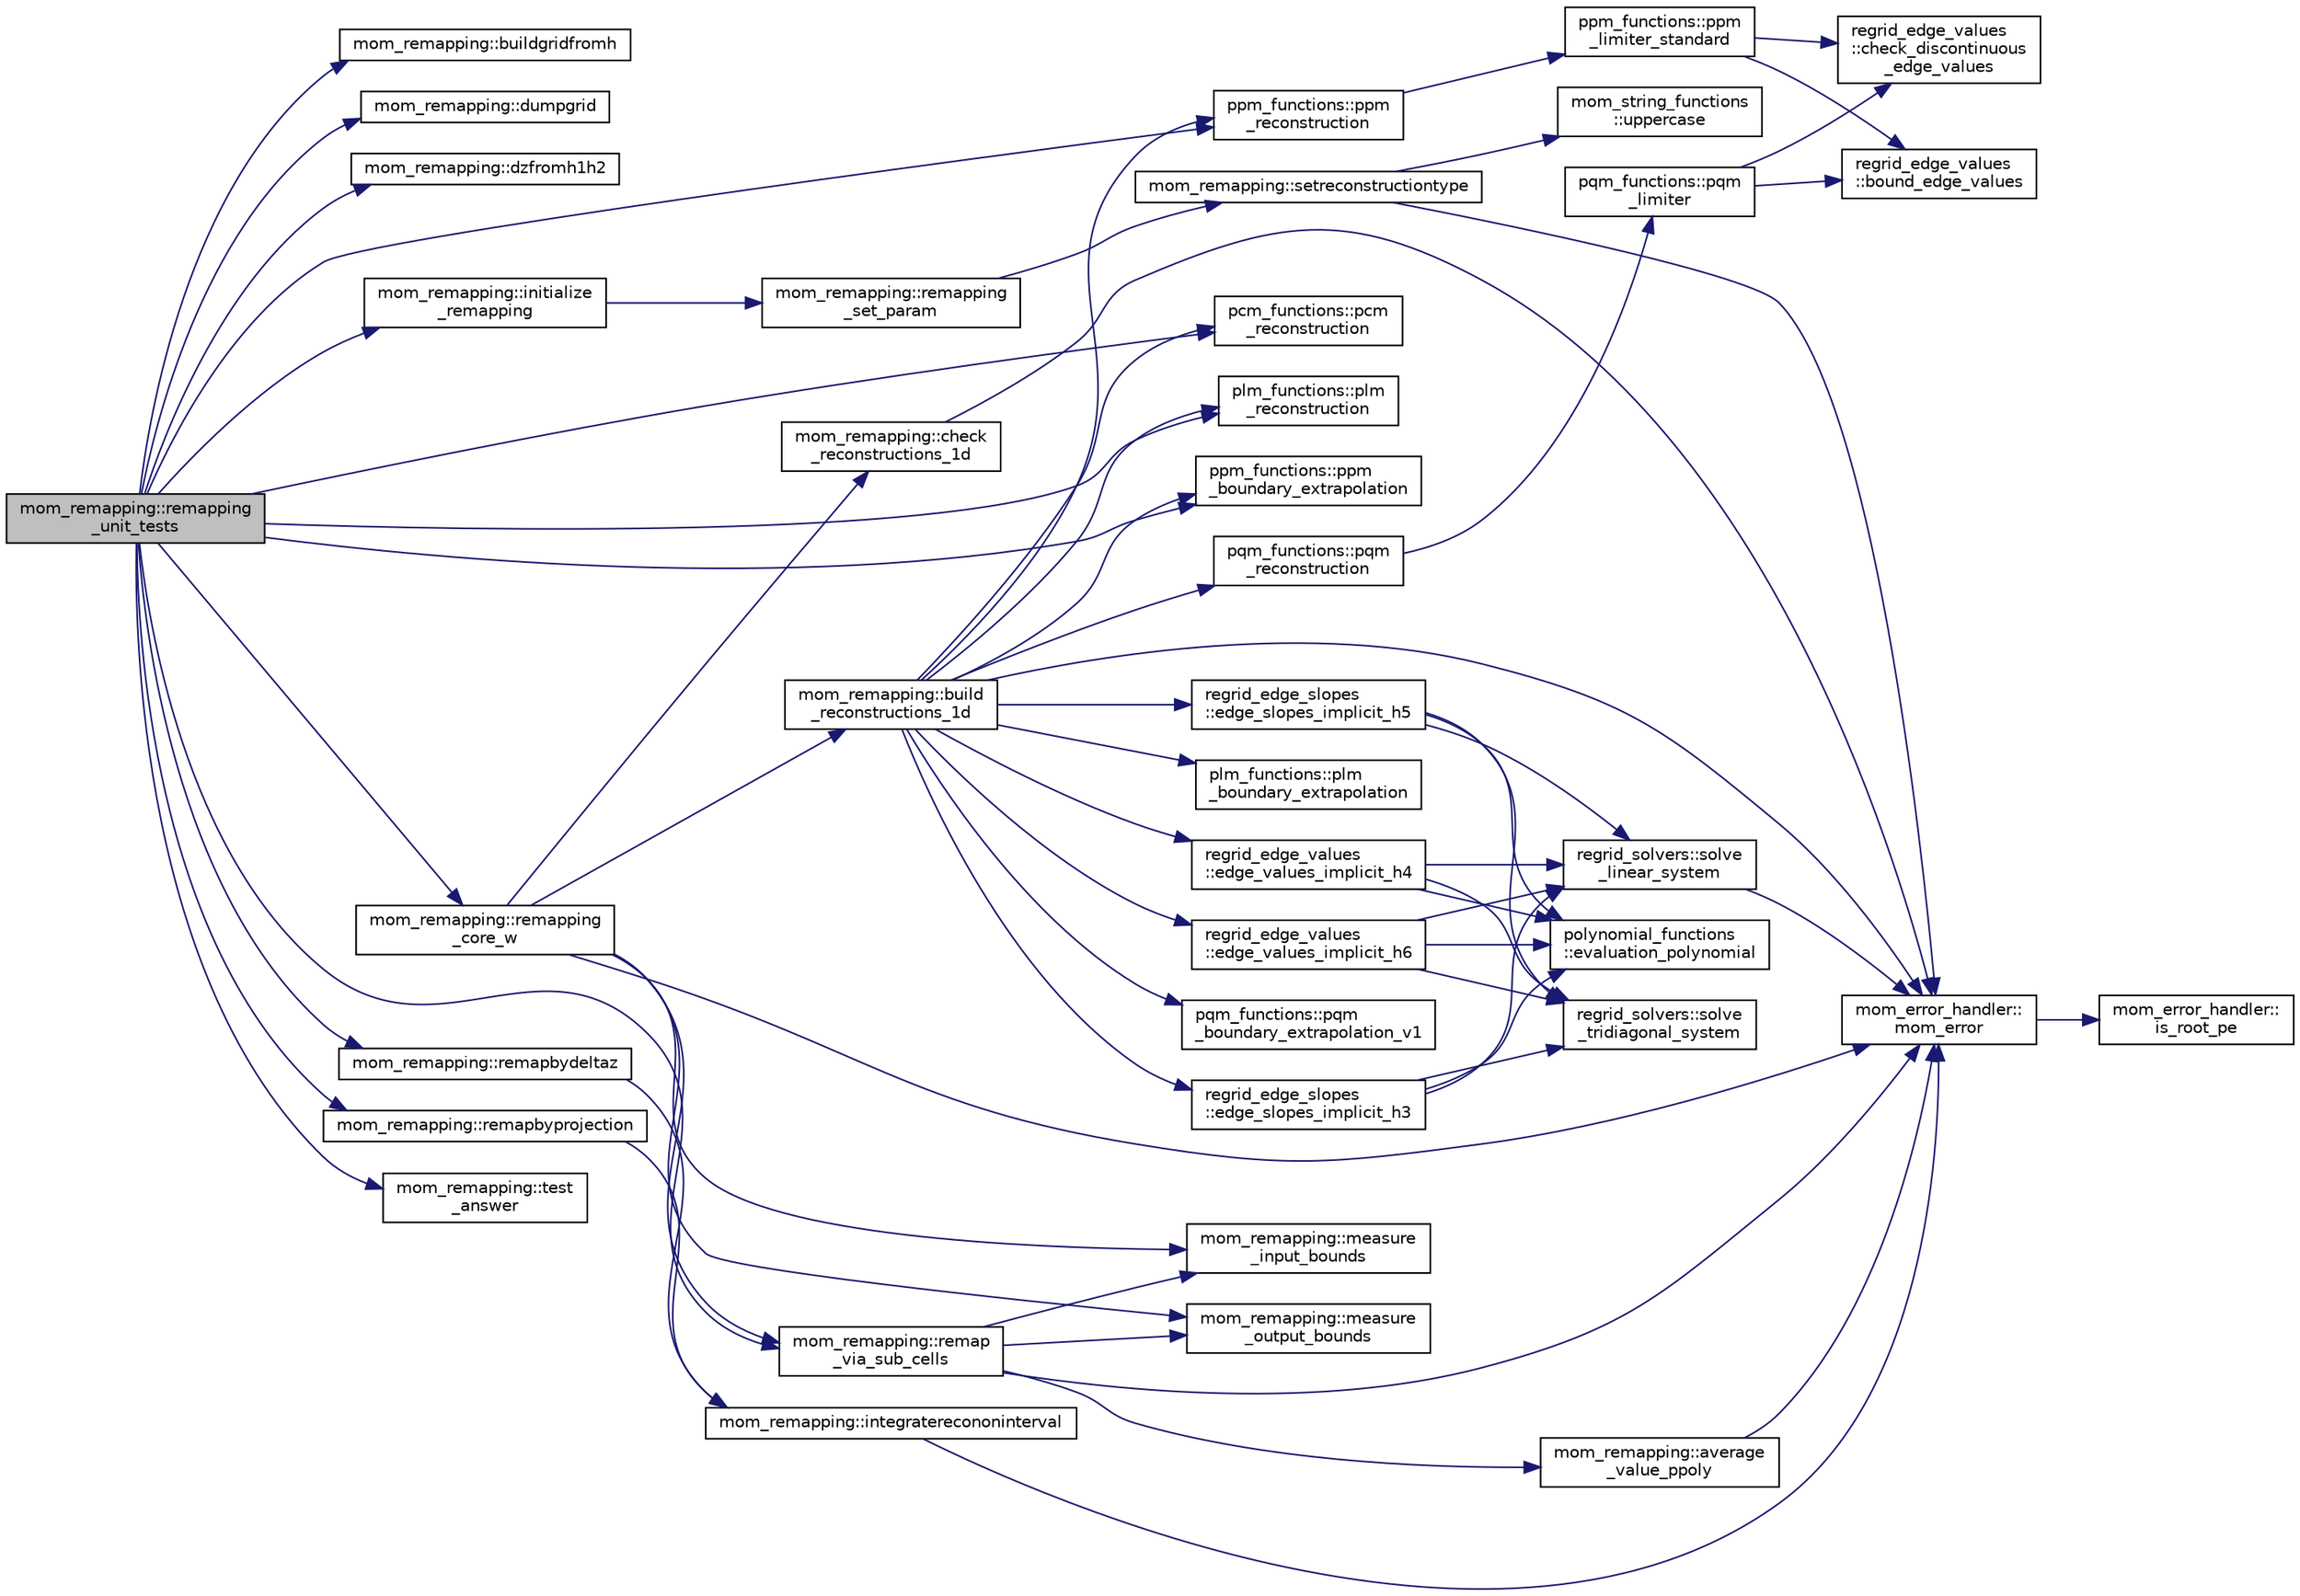 digraph "mom_remapping::remapping_unit_tests"
{
 // INTERACTIVE_SVG=YES
  edge [fontname="Helvetica",fontsize="10",labelfontname="Helvetica",labelfontsize="10"];
  node [fontname="Helvetica",fontsize="10",shape=record];
  rankdir="LR";
  Node321 [label="mom_remapping::remapping\l_unit_tests",height=0.2,width=0.4,color="black", fillcolor="grey75", style="filled", fontcolor="black"];
  Node321 -> Node322 [color="midnightblue",fontsize="10",style="solid",fontname="Helvetica"];
  Node322 [label="mom_remapping::buildgridfromh",height=0.2,width=0.4,color="black", fillcolor="white", style="filled",URL="$namespacemom__remapping.html#a80ed96a40bd7320cfe4213e1550365f0",tooltip="Calculate edge coordinate x from cell width h. "];
  Node321 -> Node323 [color="midnightblue",fontsize="10",style="solid",fontname="Helvetica"];
  Node323 [label="mom_remapping::dumpgrid",height=0.2,width=0.4,color="black", fillcolor="white", style="filled",URL="$namespacemom__remapping.html#ad1246e94fd3b411c2ea8ba675a52874b",tooltip="Convenience function for printing grid to screen. "];
  Node321 -> Node324 [color="midnightblue",fontsize="10",style="solid",fontname="Helvetica"];
  Node324 [label="mom_remapping::dzfromh1h2",height=0.2,width=0.4,color="black", fillcolor="white", style="filled",URL="$namespacemom__remapping.html#a494289c324db2496816f2687f4ceea76",tooltip="Calculates the change in interface positions based on h1 and h2. "];
  Node321 -> Node325 [color="midnightblue",fontsize="10",style="solid",fontname="Helvetica"];
  Node325 [label="mom_remapping::initialize\l_remapping",height=0.2,width=0.4,color="black", fillcolor="white", style="filled",URL="$namespacemom__remapping.html#a6847e0c44ccb54fb72587677f90d95b6",tooltip="Constructor for remapping control structure. "];
  Node325 -> Node326 [color="midnightblue",fontsize="10",style="solid",fontname="Helvetica"];
  Node326 [label="mom_remapping::remapping\l_set_param",height=0.2,width=0.4,color="black", fillcolor="white", style="filled",URL="$namespacemom__remapping.html#a9e811f89c505a4416ea0eec315769801",tooltip="Set parameters within remapping object. "];
  Node326 -> Node327 [color="midnightblue",fontsize="10",style="solid",fontname="Helvetica"];
  Node327 [label="mom_remapping::setreconstructiontype",height=0.2,width=0.4,color="black", fillcolor="white", style="filled",URL="$namespacemom__remapping.html#a41a89ac62578250500b7a450d5fdfae7",tooltip="Changes the method of reconstruction Use this routine to parse a string parameter specifying the reco..."];
  Node327 -> Node328 [color="midnightblue",fontsize="10",style="solid",fontname="Helvetica"];
  Node328 [label="mom_string_functions\l::uppercase",height=0.2,width=0.4,color="black", fillcolor="white", style="filled",URL="$namespacemom__string__functions.html#aca148baf726de2f028b7e7baad3c85d4"];
  Node327 -> Node329 [color="midnightblue",fontsize="10",style="solid",fontname="Helvetica"];
  Node329 [label="mom_error_handler::\lmom_error",height=0.2,width=0.4,color="black", fillcolor="white", style="filled",URL="$namespacemom__error__handler.html#a460cfb79a06c29fc249952c2a3710d67"];
  Node329 -> Node330 [color="midnightblue",fontsize="10",style="solid",fontname="Helvetica"];
  Node330 [label="mom_error_handler::\lis_root_pe",height=0.2,width=0.4,color="black", fillcolor="white", style="filled",URL="$namespacemom__error__handler.html#ad5f00a53059c72fe2332d1436c80ca71"];
  Node321 -> Node331 [color="midnightblue",fontsize="10",style="solid",fontname="Helvetica"];
  Node331 [label="pcm_functions::pcm\l_reconstruction",height=0.2,width=0.4,color="black", fillcolor="white", style="filled",URL="$namespacepcm__functions.html#a273c33619766b17e1bea2f9bbc1d5e1b"];
  Node321 -> Node332 [color="midnightblue",fontsize="10",style="solid",fontname="Helvetica"];
  Node332 [label="plm_functions::plm\l_reconstruction",height=0.2,width=0.4,color="black", fillcolor="white", style="filled",URL="$namespaceplm__functions.html#abf6acfcb1bef51f0c1f8682de53782c4"];
  Node321 -> Node333 [color="midnightblue",fontsize="10",style="solid",fontname="Helvetica"];
  Node333 [label="ppm_functions::ppm\l_boundary_extrapolation",height=0.2,width=0.4,color="black", fillcolor="white", style="filled",URL="$namespaceppm__functions.html#aaf88d77ece3a30843c730fd2d57c517f"];
  Node321 -> Node334 [color="midnightblue",fontsize="10",style="solid",fontname="Helvetica"];
  Node334 [label="ppm_functions::ppm\l_reconstruction",height=0.2,width=0.4,color="black", fillcolor="white", style="filled",URL="$namespaceppm__functions.html#a97e2144c7499aacd90858788f1312432",tooltip="Builds quadratic polynomials coefficients from cell mean and edge values. "];
  Node334 -> Node335 [color="midnightblue",fontsize="10",style="solid",fontname="Helvetica"];
  Node335 [label="ppm_functions::ppm\l_limiter_standard",height=0.2,width=0.4,color="black", fillcolor="white", style="filled",URL="$namespaceppm__functions.html#a89920c90b84f0b241c5a6d65fe2870b9",tooltip="Adjusts edge values using the standard PPM limiter (Colella & Woodward, JCP 1984) after first checkin..."];
  Node335 -> Node336 [color="midnightblue",fontsize="10",style="solid",fontname="Helvetica"];
  Node336 [label="regrid_edge_values\l::bound_edge_values",height=0.2,width=0.4,color="black", fillcolor="white", style="filled",URL="$namespaceregrid__edge__values.html#aa204fe78ee22cae62f2b7f1bc76151a9"];
  Node335 -> Node337 [color="midnightblue",fontsize="10",style="solid",fontname="Helvetica"];
  Node337 [label="regrid_edge_values\l::check_discontinuous\l_edge_values",height=0.2,width=0.4,color="black", fillcolor="white", style="filled",URL="$namespaceregrid__edge__values.html#acbdacbbf7212e538bb52a9729fc949a7"];
  Node321 -> Node338 [color="midnightblue",fontsize="10",style="solid",fontname="Helvetica"];
  Node338 [label="mom_remapping::remap\l_via_sub_cells",height=0.2,width=0.4,color="black", fillcolor="white", style="filled",URL="$namespacemom__remapping.html#aac27eb299cd36293b458a51b60ac771f",tooltip="Remaps column of n0 values u0 on grid h0 to grid h1 with n1 cells by calculating the n0+n1+1 sub-inte..."];
  Node338 -> Node339 [color="midnightblue",fontsize="10",style="solid",fontname="Helvetica"];
  Node339 [label="mom_remapping::average\l_value_ppoly",height=0.2,width=0.4,color="black", fillcolor="white", style="filled",URL="$namespacemom__remapping.html#ac97371127053406c84be732a19eb6f9d",tooltip="Returns the average value of a reconstruction within a single source cell, i0, between the non-dimens..."];
  Node339 -> Node329 [color="midnightblue",fontsize="10",style="solid",fontname="Helvetica"];
  Node338 -> Node340 [color="midnightblue",fontsize="10",style="solid",fontname="Helvetica"];
  Node340 [label="mom_remapping::measure\l_input_bounds",height=0.2,width=0.4,color="black", fillcolor="white", style="filled",URL="$namespacemom__remapping.html#afe0efe65edb680f96fc5efe3d29a9217",tooltip="Measure totals and bounds on source grid. "];
  Node338 -> Node341 [color="midnightblue",fontsize="10",style="solid",fontname="Helvetica"];
  Node341 [label="mom_remapping::measure\l_output_bounds",height=0.2,width=0.4,color="black", fillcolor="white", style="filled",URL="$namespacemom__remapping.html#a5453aeefe69feaff159b67f3a4bd2366",tooltip="Measure totals and bounds on destination grid. "];
  Node338 -> Node329 [color="midnightblue",fontsize="10",style="solid",fontname="Helvetica"];
  Node321 -> Node342 [color="midnightblue",fontsize="10",style="solid",fontname="Helvetica"];
  Node342 [label="mom_remapping::remapbydeltaz",height=0.2,width=0.4,color="black", fillcolor="white", style="filled",URL="$namespacemom__remapping.html#a1bd9f90e9d589519737e64145f3574f0",tooltip="Remaps column of values u0 on grid h0 to implied grid h1 where the interfaces of h1 differ from those..."];
  Node342 -> Node343 [color="midnightblue",fontsize="10",style="solid",fontname="Helvetica"];
  Node343 [label="mom_remapping::integraterecononinterval",height=0.2,width=0.4,color="black", fillcolor="white", style="filled",URL="$namespacemom__remapping.html#a70384d9f71e63af37657193da4664a46",tooltip="Integrate the reconstructed column profile over a single cell. "];
  Node343 -> Node329 [color="midnightblue",fontsize="10",style="solid",fontname="Helvetica"];
  Node321 -> Node344 [color="midnightblue",fontsize="10",style="solid",fontname="Helvetica"];
  Node344 [label="mom_remapping::remapbyprojection",height=0.2,width=0.4,color="black", fillcolor="white", style="filled",URL="$namespacemom__remapping.html#aa8b5e5d21e3a888c1d7c368980b67152",tooltip="Remaps column of values u0 on grid h0 to grid h1 by integrating over the projection of each h1 cell o..."];
  Node344 -> Node343 [color="midnightblue",fontsize="10",style="solid",fontname="Helvetica"];
  Node321 -> Node345 [color="midnightblue",fontsize="10",style="solid",fontname="Helvetica"];
  Node345 [label="mom_remapping::remapping\l_core_w",height=0.2,width=0.4,color="black", fillcolor="white", style="filled",URL="$namespacemom__remapping.html#a8b967872b8db2ac7d538991f7f255e56",tooltip="Remaps column of values u0 on grid h0 to implied grid h1 where the interfaces of h1 differ from those..."];
  Node345 -> Node346 [color="midnightblue",fontsize="10",style="solid",fontname="Helvetica"];
  Node346 [label="mom_remapping::build\l_reconstructions_1d",height=0.2,width=0.4,color="black", fillcolor="white", style="filled",URL="$namespacemom__remapping.html#a07d7276310f329f56560a1290bcb8b0a",tooltip="Creates polynomial reconstructions of u0 on the source grid h0. "];
  Node346 -> Node347 [color="midnightblue",fontsize="10",style="solid",fontname="Helvetica"];
  Node347 [label="regrid_edge_slopes\l::edge_slopes_implicit_h3",height=0.2,width=0.4,color="black", fillcolor="white", style="filled",URL="$namespaceregrid__edge__slopes.html#a378dcb603968664e58d65e8ed892ec69"];
  Node347 -> Node348 [color="midnightblue",fontsize="10",style="solid",fontname="Helvetica"];
  Node348 [label="regrid_solvers::solve\l_linear_system",height=0.2,width=0.4,color="black", fillcolor="white", style="filled",URL="$namespaceregrid__solvers.html#a8130a338b59de62b00f68da4204568ad"];
  Node348 -> Node329 [color="midnightblue",fontsize="10",style="solid",fontname="Helvetica"];
  Node347 -> Node349 [color="midnightblue",fontsize="10",style="solid",fontname="Helvetica"];
  Node349 [label="polynomial_functions\l::evaluation_polynomial",height=0.2,width=0.4,color="black", fillcolor="white", style="filled",URL="$namespacepolynomial__functions.html#aed77465c5ca9937dab06fdb5f94eba39"];
  Node347 -> Node350 [color="midnightblue",fontsize="10",style="solid",fontname="Helvetica"];
  Node350 [label="regrid_solvers::solve\l_tridiagonal_system",height=0.2,width=0.4,color="black", fillcolor="white", style="filled",URL="$namespaceregrid__solvers.html#a0d5c3cff8f31429b0a2c6d267e8b345d"];
  Node346 -> Node351 [color="midnightblue",fontsize="10",style="solid",fontname="Helvetica"];
  Node351 [label="regrid_edge_slopes\l::edge_slopes_implicit_h5",height=0.2,width=0.4,color="black", fillcolor="white", style="filled",URL="$namespaceregrid__edge__slopes.html#a32fc906bf14cfb859703b4a1a7c46a9c"];
  Node351 -> Node348 [color="midnightblue",fontsize="10",style="solid",fontname="Helvetica"];
  Node351 -> Node349 [color="midnightblue",fontsize="10",style="solid",fontname="Helvetica"];
  Node351 -> Node350 [color="midnightblue",fontsize="10",style="solid",fontname="Helvetica"];
  Node346 -> Node352 [color="midnightblue",fontsize="10",style="solid",fontname="Helvetica"];
  Node352 [label="regrid_edge_values\l::edge_values_implicit_h4",height=0.2,width=0.4,color="black", fillcolor="white", style="filled",URL="$namespaceregrid__edge__values.html#a2c2460b31b6de501eed3cb7db07a4be5"];
  Node352 -> Node348 [color="midnightblue",fontsize="10",style="solid",fontname="Helvetica"];
  Node352 -> Node349 [color="midnightblue",fontsize="10",style="solid",fontname="Helvetica"];
  Node352 -> Node350 [color="midnightblue",fontsize="10",style="solid",fontname="Helvetica"];
  Node346 -> Node353 [color="midnightblue",fontsize="10",style="solid",fontname="Helvetica"];
  Node353 [label="regrid_edge_values\l::edge_values_implicit_h6",height=0.2,width=0.4,color="black", fillcolor="white", style="filled",URL="$namespaceregrid__edge__values.html#a6c14843c556353d86f2efb4c7c74c9f5"];
  Node353 -> Node348 [color="midnightblue",fontsize="10",style="solid",fontname="Helvetica"];
  Node353 -> Node349 [color="midnightblue",fontsize="10",style="solid",fontname="Helvetica"];
  Node353 -> Node350 [color="midnightblue",fontsize="10",style="solid",fontname="Helvetica"];
  Node346 -> Node329 [color="midnightblue",fontsize="10",style="solid",fontname="Helvetica"];
  Node346 -> Node331 [color="midnightblue",fontsize="10",style="solid",fontname="Helvetica"];
  Node346 -> Node354 [color="midnightblue",fontsize="10",style="solid",fontname="Helvetica"];
  Node354 [label="plm_functions::plm\l_boundary_extrapolation",height=0.2,width=0.4,color="black", fillcolor="white", style="filled",URL="$namespaceplm__functions.html#a66dd52e70d72fb5830f9c4fb16efb2e8"];
  Node346 -> Node332 [color="midnightblue",fontsize="10",style="solid",fontname="Helvetica"];
  Node346 -> Node333 [color="midnightblue",fontsize="10",style="solid",fontname="Helvetica"];
  Node346 -> Node334 [color="midnightblue",fontsize="10",style="solid",fontname="Helvetica"];
  Node346 -> Node355 [color="midnightblue",fontsize="10",style="solid",fontname="Helvetica"];
  Node355 [label="pqm_functions::pqm\l_boundary_extrapolation_v1",height=0.2,width=0.4,color="black", fillcolor="white", style="filled",URL="$namespacepqm__functions.html#ae2c3bd1b82cddbe1bbb0e93e83d93e48"];
  Node346 -> Node356 [color="midnightblue",fontsize="10",style="solid",fontname="Helvetica"];
  Node356 [label="pqm_functions::pqm\l_reconstruction",height=0.2,width=0.4,color="black", fillcolor="white", style="filled",URL="$namespacepqm__functions.html#ada7e1a8d9d70b5b78b5e2dfddb5ffa43"];
  Node356 -> Node357 [color="midnightblue",fontsize="10",style="solid",fontname="Helvetica"];
  Node357 [label="pqm_functions::pqm\l_limiter",height=0.2,width=0.4,color="black", fillcolor="white", style="filled",URL="$namespacepqm__functions.html#a0ce0d64922453de1312adec7b8746544"];
  Node357 -> Node336 [color="midnightblue",fontsize="10",style="solid",fontname="Helvetica"];
  Node357 -> Node337 [color="midnightblue",fontsize="10",style="solid",fontname="Helvetica"];
  Node345 -> Node358 [color="midnightblue",fontsize="10",style="solid",fontname="Helvetica"];
  Node358 [label="mom_remapping::check\l_reconstructions_1d",height=0.2,width=0.4,color="black", fillcolor="white", style="filled",URL="$namespacemom__remapping.html#a62666b08a892ba9e9ab5a4731a07b942",tooltip="Checks that edge values and reconstructions satisfy bounds. "];
  Node358 -> Node329 [color="midnightblue",fontsize="10",style="solid",fontname="Helvetica"];
  Node345 -> Node340 [color="midnightblue",fontsize="10",style="solid",fontname="Helvetica"];
  Node345 -> Node341 [color="midnightblue",fontsize="10",style="solid",fontname="Helvetica"];
  Node345 -> Node329 [color="midnightblue",fontsize="10",style="solid",fontname="Helvetica"];
  Node345 -> Node338 [color="midnightblue",fontsize="10",style="solid",fontname="Helvetica"];
  Node321 -> Node359 [color="midnightblue",fontsize="10",style="solid",fontname="Helvetica"];
  Node359 [label="mom_remapping::test\l_answer",height=0.2,width=0.4,color="black", fillcolor="white", style="filled",URL="$namespacemom__remapping.html#ab6d89c8a19f227391a17cf8863826ef7",tooltip="Returns true if any cell of u and u_true are not identical. Returns false otherwise. "];
}
